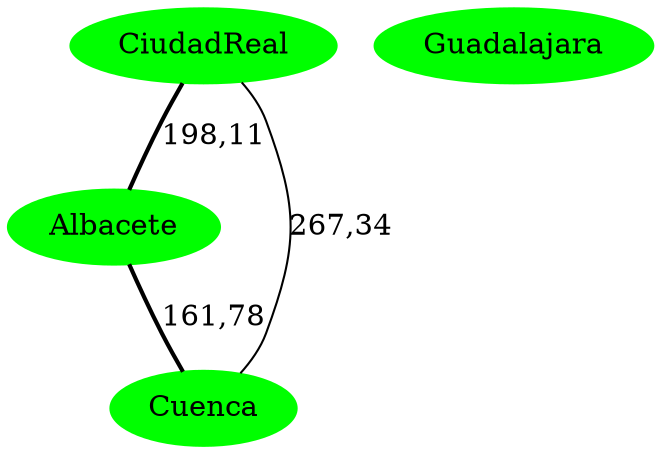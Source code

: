 strict graph G {
  1 [ label="Albacete" color="green" style="filled" ];
  2 [ label="CiudadReal" color="green" style="filled" ];
  3 [ label="Guadalajara" color="green" style="filled" ];
  4 [ label="Cuenca" color="green" style="filled" ];
  2 -- 4 [ label="267,34" ];
  1 -- 4 [ label="161,78" style="bold" ];
  2 -- 1 [ label="198,11" style="bold" ];
}
